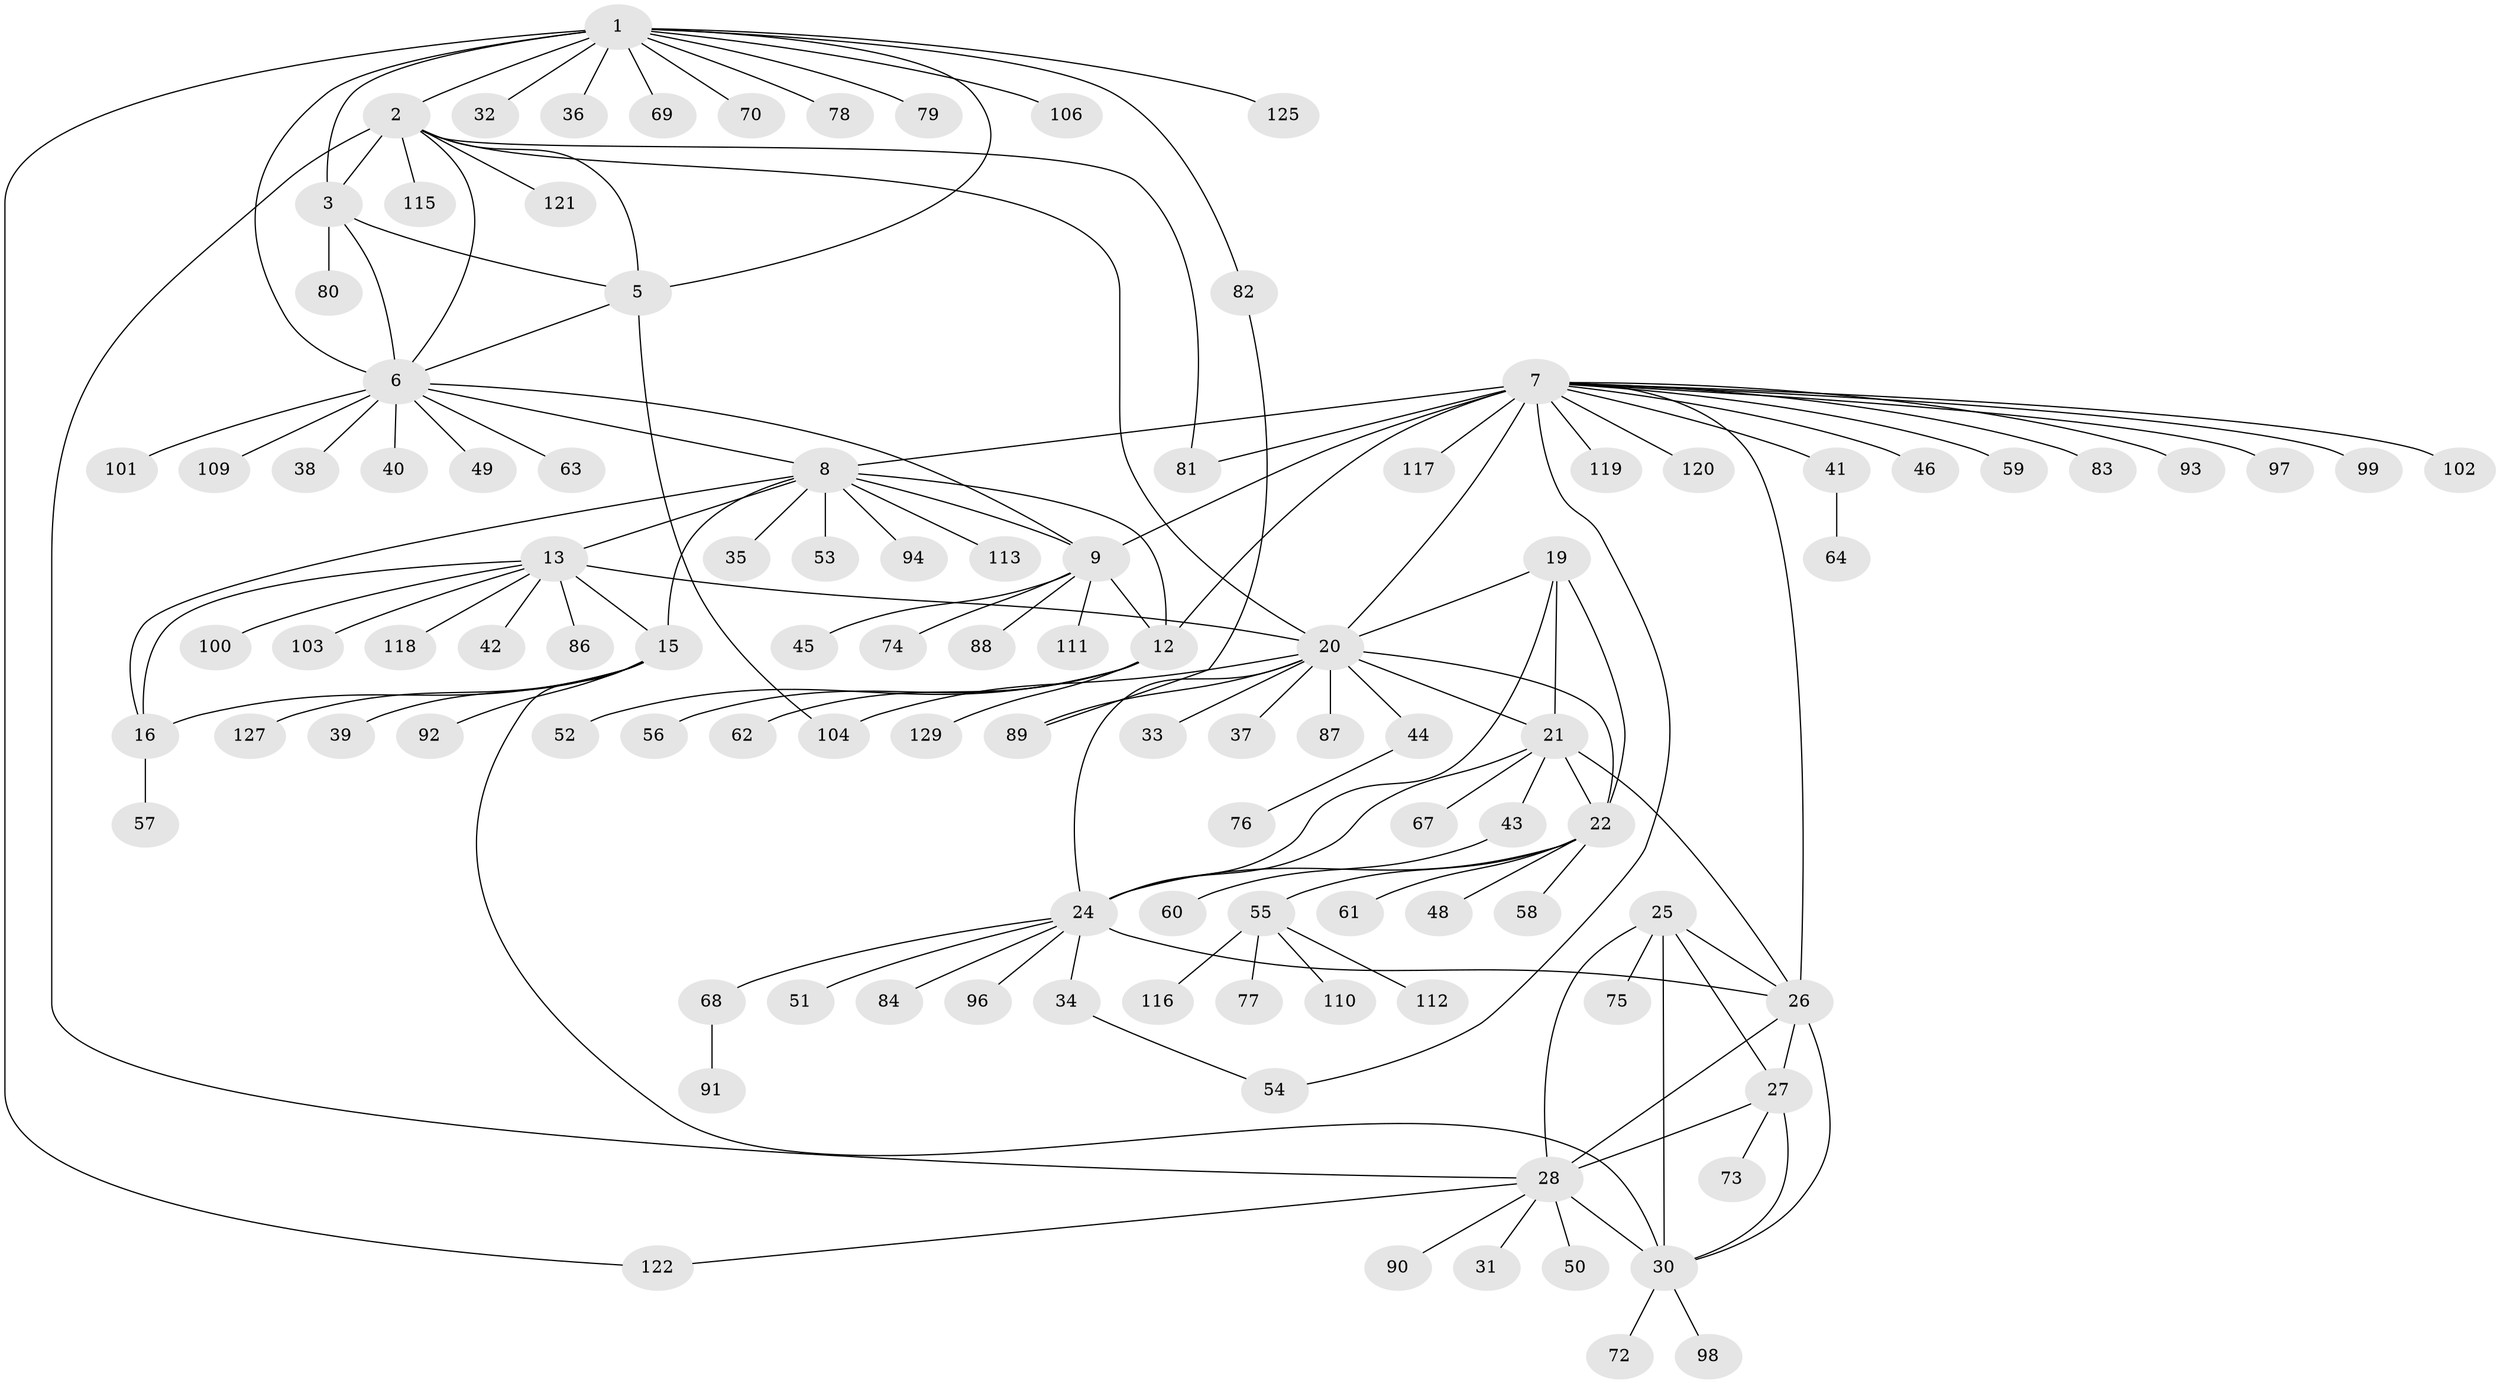 // original degree distribution, {10: 0.06201550387596899, 7: 0.05426356589147287, 6: 0.015503875968992248, 14: 0.007751937984496124, 8: 0.05426356589147287, 15: 0.007751937984496124, 5: 0.015503875968992248, 9: 0.015503875968992248, 12: 0.007751937984496124, 1: 0.6356589147286822, 2: 0.12403100775193798}
// Generated by graph-tools (version 1.1) at 2025/11/02/27/25 16:11:33]
// undirected, 107 vertices, 142 edges
graph export_dot {
graph [start="1"]
  node [color=gray90,style=filled];
  1 [super="+4"];
  2;
  3 [super="+108"];
  5;
  6 [super="+128"];
  7 [super="+10"];
  8 [super="+17"];
  9 [super="+11"];
  12 [super="+65"];
  13 [super="+14"];
  15 [super="+18"];
  16 [super="+114"];
  19;
  20 [super="+23"];
  21 [super="+71"];
  22 [super="+85"];
  24 [super="+107"];
  25 [super="+95"];
  26 [super="+66"];
  27 [super="+124"];
  28 [super="+29"];
  30;
  31;
  32;
  33;
  34;
  35;
  36 [super="+47"];
  37;
  38;
  39;
  40;
  41;
  42;
  43;
  44;
  45;
  46;
  48;
  49;
  50;
  51;
  52;
  53;
  54;
  55;
  56;
  57;
  58;
  59;
  60;
  61;
  62;
  63;
  64;
  67;
  68;
  69;
  70 [super="+126"];
  72;
  73;
  74;
  75;
  76;
  77;
  78;
  79;
  80;
  81;
  82;
  83;
  84;
  86;
  87;
  88;
  89 [super="+105"];
  90;
  91;
  92;
  93;
  94;
  96;
  97;
  98;
  99;
  100;
  101;
  102;
  103;
  104;
  106;
  109;
  110;
  111;
  112;
  113;
  115;
  116;
  117;
  118;
  119;
  120;
  121 [super="+123"];
  122;
  125;
  127;
  129;
  1 -- 2 [weight=2];
  1 -- 3 [weight=2];
  1 -- 5 [weight=2];
  1 -- 6 [weight=2];
  1 -- 36;
  1 -- 69;
  1 -- 70;
  1 -- 82;
  1 -- 106;
  1 -- 32;
  1 -- 78;
  1 -- 79;
  1 -- 122;
  1 -- 125;
  2 -- 3;
  2 -- 5;
  2 -- 6;
  2 -- 28;
  2 -- 81;
  2 -- 115;
  2 -- 121;
  2 -- 20;
  3 -- 5;
  3 -- 6;
  3 -- 80;
  5 -- 6;
  5 -- 104;
  6 -- 38;
  6 -- 40;
  6 -- 49;
  6 -- 63;
  6 -- 101;
  6 -- 109;
  6 -- 8;
  6 -- 9;
  7 -- 8 [weight=2];
  7 -- 9 [weight=4];
  7 -- 12 [weight=2];
  7 -- 83;
  7 -- 99;
  7 -- 117;
  7 -- 119;
  7 -- 97;
  7 -- 102;
  7 -- 41;
  7 -- 46;
  7 -- 81;
  7 -- 54;
  7 -- 120;
  7 -- 26;
  7 -- 59;
  7 -- 93;
  7 -- 20;
  8 -- 9 [weight=2];
  8 -- 12;
  8 -- 35;
  8 -- 16;
  8 -- 113;
  8 -- 53;
  8 -- 13 [weight=2];
  8 -- 94;
  8 -- 15 [weight=2];
  9 -- 12 [weight=2];
  9 -- 74;
  9 -- 88;
  9 -- 111;
  9 -- 45;
  12 -- 52;
  12 -- 56;
  12 -- 62;
  12 -- 129;
  13 -- 15 [weight=4];
  13 -- 16 [weight=2];
  13 -- 42;
  13 -- 86;
  13 -- 100;
  13 -- 103;
  13 -- 20;
  13 -- 118;
  15 -- 16 [weight=2];
  15 -- 39;
  15 -- 127;
  15 -- 92;
  15 -- 30;
  16 -- 57;
  19 -- 20 [weight=2];
  19 -- 21;
  19 -- 22;
  19 -- 24;
  20 -- 21 [weight=2];
  20 -- 22 [weight=2];
  20 -- 24 [weight=2];
  20 -- 33;
  20 -- 37;
  20 -- 44;
  20 -- 104;
  20 -- 87;
  20 -- 89;
  21 -- 22;
  21 -- 24;
  21 -- 43;
  21 -- 67;
  21 -- 26;
  22 -- 24;
  22 -- 48;
  22 -- 55;
  22 -- 58;
  22 -- 61;
  24 -- 26;
  24 -- 34;
  24 -- 51;
  24 -- 68;
  24 -- 84;
  24 -- 96;
  25 -- 26;
  25 -- 27;
  25 -- 28 [weight=2];
  25 -- 30;
  25 -- 75;
  26 -- 27;
  26 -- 28 [weight=2];
  26 -- 30;
  27 -- 28 [weight=2];
  27 -- 30;
  27 -- 73;
  28 -- 30 [weight=2];
  28 -- 122;
  28 -- 90;
  28 -- 50;
  28 -- 31;
  30 -- 72;
  30 -- 98;
  34 -- 54;
  41 -- 64;
  43 -- 60;
  44 -- 76;
  55 -- 77;
  55 -- 110;
  55 -- 112;
  55 -- 116;
  68 -- 91;
  82 -- 89;
}
